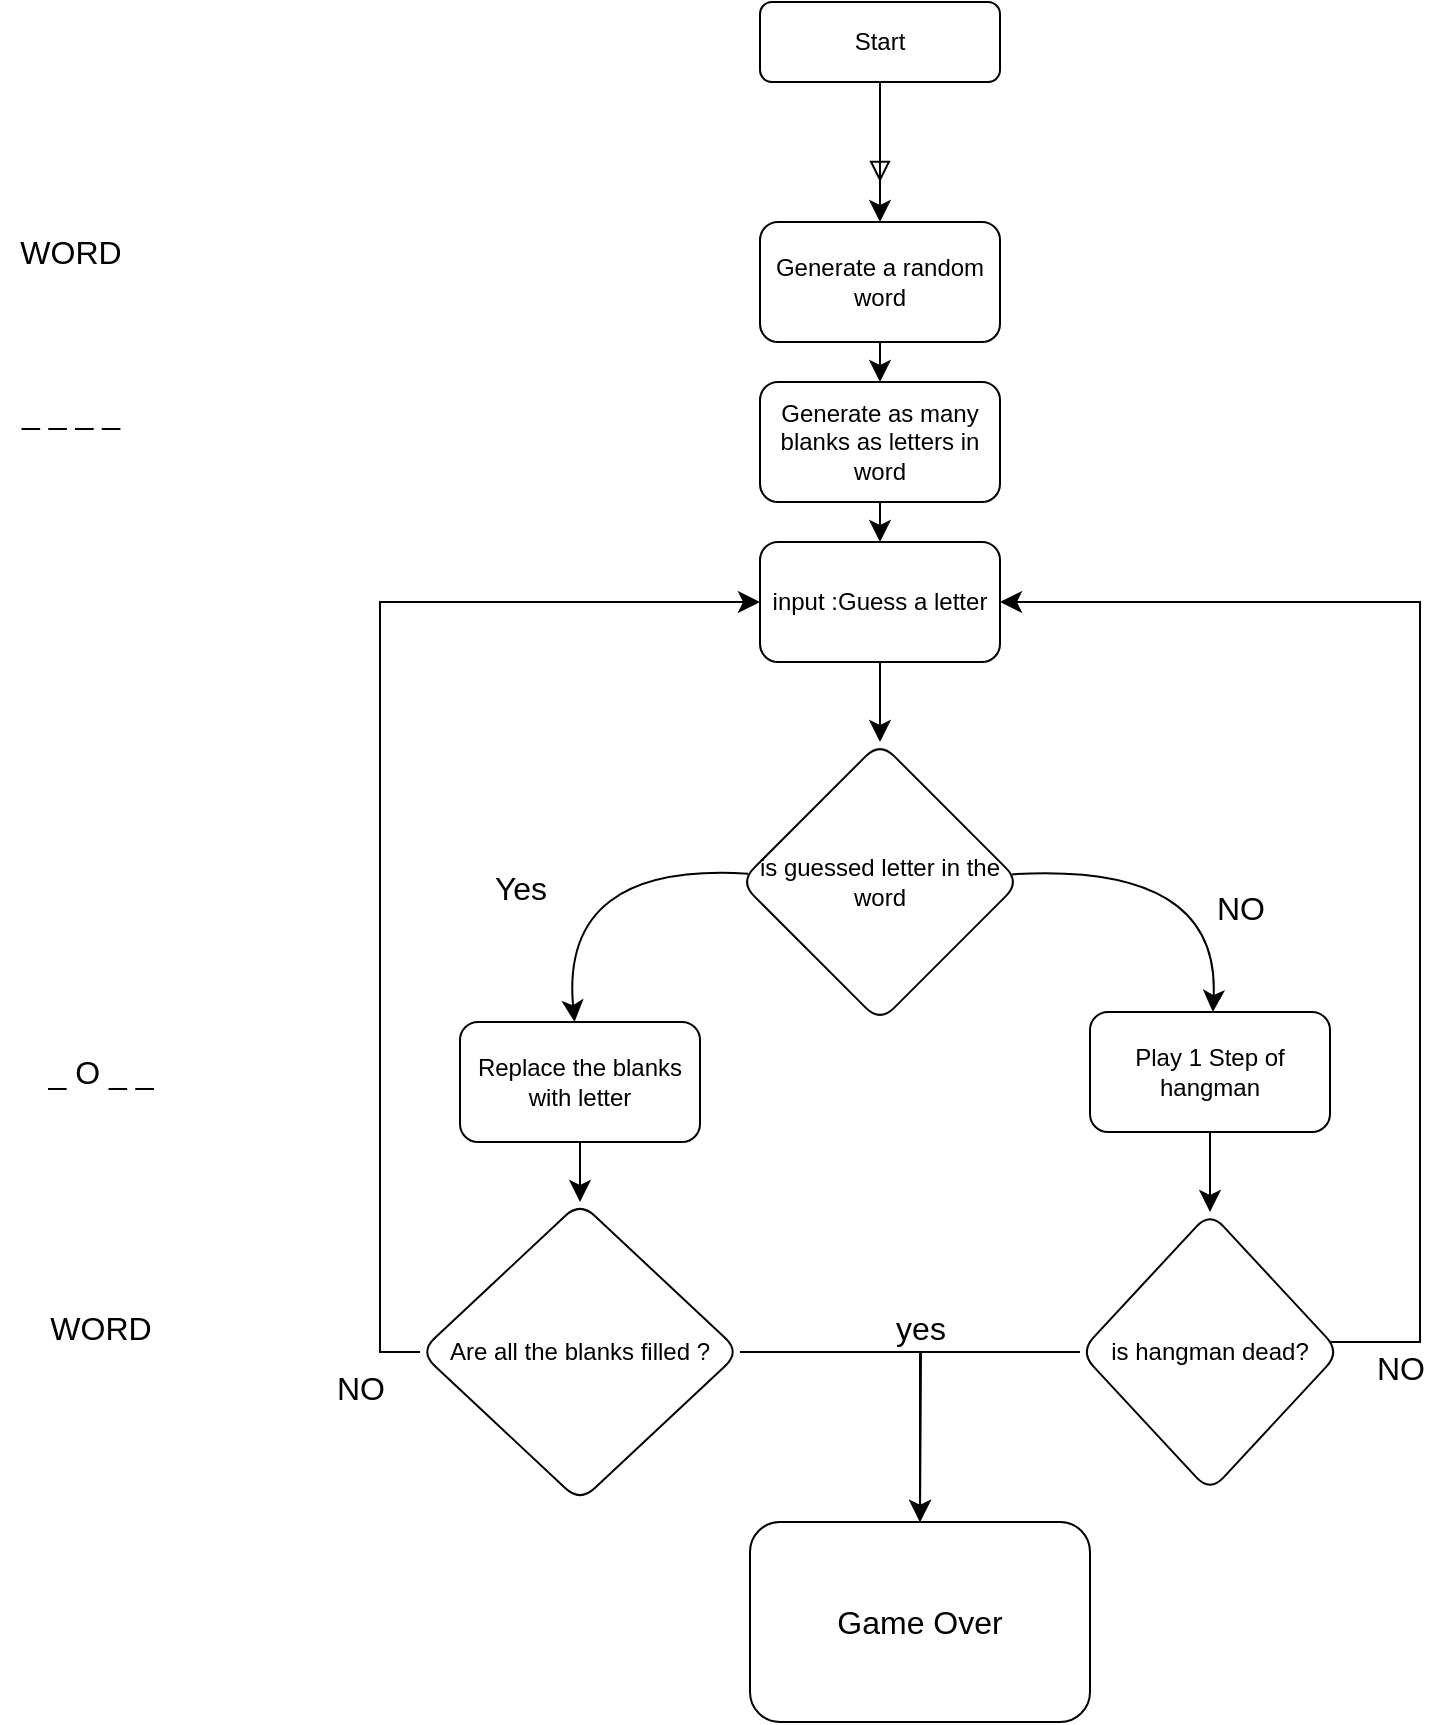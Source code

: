 <mxfile version="22.1.21" type="github">
  <diagram id="C5RBs43oDa-KdzZeNtuy" name="Page-1">
    <mxGraphModel dx="2477" dy="573" grid="1" gridSize="10" guides="1" tooltips="1" connect="1" arrows="1" fold="1" page="1" pageScale="1" pageWidth="827" pageHeight="1169" math="0" shadow="0">
      <root>
        <mxCell id="WIyWlLk6GJQsqaUBKTNV-0" />
        <mxCell id="WIyWlLk6GJQsqaUBKTNV-1" parent="WIyWlLk6GJQsqaUBKTNV-0" />
        <mxCell id="WIyWlLk6GJQsqaUBKTNV-2" value="" style="rounded=0;html=1;jettySize=auto;orthogonalLoop=1;fontSize=11;endArrow=block;endFill=0;endSize=8;strokeWidth=1;shadow=0;labelBackgroundColor=none;edgeStyle=orthogonalEdgeStyle;" parent="WIyWlLk6GJQsqaUBKTNV-1" source="WIyWlLk6GJQsqaUBKTNV-3" edge="1">
          <mxGeometry relative="1" as="geometry">
            <mxPoint x="220" y="170" as="targetPoint" />
          </mxGeometry>
        </mxCell>
        <mxCell id="5tpfrVj5ZAOb9_WyAPQ0-0" value="" style="edgeStyle=none;curved=1;rounded=0;orthogonalLoop=1;jettySize=auto;html=1;fontSize=12;startSize=8;endSize=8;entryX=0.5;entryY=0;entryDx=0;entryDy=0;" edge="1" parent="WIyWlLk6GJQsqaUBKTNV-1" source="WIyWlLk6GJQsqaUBKTNV-3" target="5tpfrVj5ZAOb9_WyAPQ0-2">
          <mxGeometry relative="1" as="geometry">
            <mxPoint x="220" y="170" as="targetPoint" />
          </mxGeometry>
        </mxCell>
        <mxCell id="WIyWlLk6GJQsqaUBKTNV-3" value="Start" style="rounded=1;whiteSpace=wrap;html=1;fontSize=12;glass=0;strokeWidth=1;shadow=0;" parent="WIyWlLk6GJQsqaUBKTNV-1" vertex="1">
          <mxGeometry x="160" y="80" width="120" height="40" as="geometry" />
        </mxCell>
        <mxCell id="5tpfrVj5ZAOb9_WyAPQ0-6" value="" style="edgeStyle=none;curved=1;rounded=0;orthogonalLoop=1;jettySize=auto;html=1;fontSize=12;startSize=8;endSize=8;" edge="1" parent="WIyWlLk6GJQsqaUBKTNV-1" source="5tpfrVj5ZAOb9_WyAPQ0-2" target="5tpfrVj5ZAOb9_WyAPQ0-5">
          <mxGeometry relative="1" as="geometry" />
        </mxCell>
        <mxCell id="5tpfrVj5ZAOb9_WyAPQ0-2" value="Generate a random word" style="whiteSpace=wrap;html=1;rounded=1;glass=0;strokeWidth=1;shadow=0;" vertex="1" parent="WIyWlLk6GJQsqaUBKTNV-1">
          <mxGeometry x="160" y="190" width="120" height="60" as="geometry" />
        </mxCell>
        <mxCell id="5tpfrVj5ZAOb9_WyAPQ0-8" value="" style="edgeStyle=none;curved=1;rounded=0;orthogonalLoop=1;jettySize=auto;html=1;fontSize=12;startSize=8;endSize=8;" edge="1" parent="WIyWlLk6GJQsqaUBKTNV-1" source="5tpfrVj5ZAOb9_WyAPQ0-5" target="5tpfrVj5ZAOb9_WyAPQ0-7">
          <mxGeometry relative="1" as="geometry" />
        </mxCell>
        <mxCell id="5tpfrVj5ZAOb9_WyAPQ0-5" value="Generate as many blanks as letters in word" style="whiteSpace=wrap;html=1;rounded=1;glass=0;strokeWidth=1;shadow=0;" vertex="1" parent="WIyWlLk6GJQsqaUBKTNV-1">
          <mxGeometry x="160" y="270" width="120" height="60" as="geometry" />
        </mxCell>
        <mxCell id="5tpfrVj5ZAOb9_WyAPQ0-10" value="" style="edgeStyle=none;curved=1;rounded=0;orthogonalLoop=1;jettySize=auto;html=1;fontSize=12;startSize=8;endSize=8;" edge="1" parent="WIyWlLk6GJQsqaUBKTNV-1" source="5tpfrVj5ZAOb9_WyAPQ0-7" target="5tpfrVj5ZAOb9_WyAPQ0-9">
          <mxGeometry relative="1" as="geometry" />
        </mxCell>
        <mxCell id="5tpfrVj5ZAOb9_WyAPQ0-7" value="input :Guess a letter" style="whiteSpace=wrap;html=1;rounded=1;glass=0;strokeWidth=1;shadow=0;" vertex="1" parent="WIyWlLk6GJQsqaUBKTNV-1">
          <mxGeometry x="160" y="350" width="120" height="60" as="geometry" />
        </mxCell>
        <mxCell id="5tpfrVj5ZAOb9_WyAPQ0-12" value="" style="edgeStyle=none;curved=1;rounded=0;orthogonalLoop=1;jettySize=auto;html=1;fontSize=12;startSize=8;endSize=8;" edge="1" parent="WIyWlLk6GJQsqaUBKTNV-1" source="5tpfrVj5ZAOb9_WyAPQ0-9" target="5tpfrVj5ZAOb9_WyAPQ0-11">
          <mxGeometry relative="1" as="geometry">
            <Array as="points">
              <mxPoint x="390" y="510" />
            </Array>
          </mxGeometry>
        </mxCell>
        <mxCell id="5tpfrVj5ZAOb9_WyAPQ0-14" value="" style="edgeStyle=none;curved=1;rounded=0;orthogonalLoop=1;jettySize=auto;html=1;fontSize=12;startSize=8;endSize=8;" edge="1" parent="WIyWlLk6GJQsqaUBKTNV-1" source="5tpfrVj5ZAOb9_WyAPQ0-9" target="5tpfrVj5ZAOb9_WyAPQ0-13">
          <mxGeometry relative="1" as="geometry">
            <Array as="points">
              <mxPoint x="60" y="510" />
            </Array>
          </mxGeometry>
        </mxCell>
        <mxCell id="5tpfrVj5ZAOb9_WyAPQ0-9" value="is guessed letter in the word" style="rhombus;whiteSpace=wrap;html=1;rounded=1;glass=0;strokeWidth=1;shadow=0;" vertex="1" parent="WIyWlLk6GJQsqaUBKTNV-1">
          <mxGeometry x="150" y="450" width="140" height="140" as="geometry" />
        </mxCell>
        <mxCell id="5tpfrVj5ZAOb9_WyAPQ0-18" value="" style="edgeStyle=none;curved=1;rounded=0;orthogonalLoop=1;jettySize=auto;html=1;fontSize=12;startSize=8;endSize=8;" edge="1" parent="WIyWlLk6GJQsqaUBKTNV-1" source="5tpfrVj5ZAOb9_WyAPQ0-11" target="5tpfrVj5ZAOb9_WyAPQ0-17">
          <mxGeometry relative="1" as="geometry" />
        </mxCell>
        <mxCell id="5tpfrVj5ZAOb9_WyAPQ0-11" value="Play 1 Step of hangman" style="whiteSpace=wrap;html=1;rounded=1;glass=0;strokeWidth=1;shadow=0;" vertex="1" parent="WIyWlLk6GJQsqaUBKTNV-1">
          <mxGeometry x="325" y="585" width="120" height="60" as="geometry" />
        </mxCell>
        <mxCell id="5tpfrVj5ZAOb9_WyAPQ0-16" value="" style="edgeStyle=none;curved=1;rounded=0;orthogonalLoop=1;jettySize=auto;html=1;fontSize=12;startSize=8;endSize=8;" edge="1" parent="WIyWlLk6GJQsqaUBKTNV-1" source="5tpfrVj5ZAOb9_WyAPQ0-13" target="5tpfrVj5ZAOb9_WyAPQ0-15">
          <mxGeometry relative="1" as="geometry" />
        </mxCell>
        <mxCell id="5tpfrVj5ZAOb9_WyAPQ0-13" value="Replace the blanks with letter" style="whiteSpace=wrap;html=1;rounded=1;glass=0;strokeWidth=1;shadow=0;" vertex="1" parent="WIyWlLk6GJQsqaUBKTNV-1">
          <mxGeometry x="10" y="590" width="120" height="60" as="geometry" />
        </mxCell>
        <mxCell id="5tpfrVj5ZAOb9_WyAPQ0-23" style="edgeStyle=orthogonalEdgeStyle;rounded=0;orthogonalLoop=1;jettySize=auto;html=1;exitX=0;exitY=0.5;exitDx=0;exitDy=0;entryX=0;entryY=0.5;entryDx=0;entryDy=0;fontSize=12;startSize=8;endSize=8;" edge="1" parent="WIyWlLk6GJQsqaUBKTNV-1" source="5tpfrVj5ZAOb9_WyAPQ0-15" target="5tpfrVj5ZAOb9_WyAPQ0-7">
          <mxGeometry relative="1" as="geometry" />
        </mxCell>
        <mxCell id="5tpfrVj5ZAOb9_WyAPQ0-32" style="edgeStyle=orthogonalEdgeStyle;rounded=0;orthogonalLoop=1;jettySize=auto;html=1;exitX=1;exitY=0.5;exitDx=0;exitDy=0;fontSize=12;startSize=8;endSize=8;" edge="1" parent="WIyWlLk6GJQsqaUBKTNV-1" source="5tpfrVj5ZAOb9_WyAPQ0-15">
          <mxGeometry relative="1" as="geometry">
            <mxPoint x="240" y="840" as="targetPoint" />
          </mxGeometry>
        </mxCell>
        <mxCell id="5tpfrVj5ZAOb9_WyAPQ0-15" value="Are all the blanks filled ?" style="rhombus;whiteSpace=wrap;html=1;rounded=1;glass=0;strokeWidth=1;shadow=0;" vertex="1" parent="WIyWlLk6GJQsqaUBKTNV-1">
          <mxGeometry x="-10" y="680" width="160" height="150" as="geometry" />
        </mxCell>
        <mxCell id="5tpfrVj5ZAOb9_WyAPQ0-20" value="" style="edgeStyle=orthogonalEdgeStyle;rounded=0;orthogonalLoop=1;jettySize=auto;html=1;fontSize=12;startSize=8;endSize=8;entryX=1;entryY=0.5;entryDx=0;entryDy=0;" edge="1" parent="WIyWlLk6GJQsqaUBKTNV-1" source="5tpfrVj5ZAOb9_WyAPQ0-17" target="5tpfrVj5ZAOb9_WyAPQ0-7">
          <mxGeometry relative="1" as="geometry">
            <mxPoint x="520" y="370" as="targetPoint" />
            <Array as="points">
              <mxPoint x="490" y="750" />
              <mxPoint x="490" y="380" />
            </Array>
          </mxGeometry>
        </mxCell>
        <mxCell id="5tpfrVj5ZAOb9_WyAPQ0-31" style="edgeStyle=orthogonalEdgeStyle;rounded=0;orthogonalLoop=1;jettySize=auto;html=1;exitX=0;exitY=0.5;exitDx=0;exitDy=0;entryX=0.5;entryY=0;entryDx=0;entryDy=0;fontSize=12;startSize=8;endSize=8;" edge="1" parent="WIyWlLk6GJQsqaUBKTNV-1" source="5tpfrVj5ZAOb9_WyAPQ0-17" target="5tpfrVj5ZAOb9_WyAPQ0-30">
          <mxGeometry relative="1" as="geometry">
            <Array as="points">
              <mxPoint x="240" y="755" />
            </Array>
          </mxGeometry>
        </mxCell>
        <mxCell id="5tpfrVj5ZAOb9_WyAPQ0-17" value="is hangman dead?" style="rhombus;whiteSpace=wrap;html=1;rounded=1;glass=0;strokeWidth=1;shadow=0;" vertex="1" parent="WIyWlLk6GJQsqaUBKTNV-1">
          <mxGeometry x="320" y="685" width="130" height="140" as="geometry" />
        </mxCell>
        <mxCell id="5tpfrVj5ZAOb9_WyAPQ0-24" value="NO" style="text;html=1;align=center;verticalAlign=middle;resizable=0;points=[];autosize=1;strokeColor=none;fillColor=none;fontSize=16;" vertex="1" parent="WIyWlLk6GJQsqaUBKTNV-1">
          <mxGeometry x="455" y="748" width="50" height="30" as="geometry" />
        </mxCell>
        <mxCell id="5tpfrVj5ZAOb9_WyAPQ0-26" value="NO" style="text;html=1;align=center;verticalAlign=middle;resizable=0;points=[];autosize=1;strokeColor=none;fillColor=none;fontSize=16;" vertex="1" parent="WIyWlLk6GJQsqaUBKTNV-1">
          <mxGeometry x="-65" y="758" width="50" height="30" as="geometry" />
        </mxCell>
        <mxCell id="5tpfrVj5ZAOb9_WyAPQ0-30" value="Game Over" style="rounded=1;whiteSpace=wrap;html=1;fontSize=16;" vertex="1" parent="WIyWlLk6GJQsqaUBKTNV-1">
          <mxGeometry x="155" y="840" width="170" height="100" as="geometry" />
        </mxCell>
        <mxCell id="5tpfrVj5ZAOb9_WyAPQ0-34" value="yes" style="text;html=1;align=center;verticalAlign=middle;resizable=0;points=[];autosize=1;strokeColor=none;fillColor=none;fontSize=16;" vertex="1" parent="WIyWlLk6GJQsqaUBKTNV-1">
          <mxGeometry x="215" y="728" width="50" height="30" as="geometry" />
        </mxCell>
        <mxCell id="5tpfrVj5ZAOb9_WyAPQ0-35" value="NO" style="text;html=1;align=center;verticalAlign=middle;resizable=0;points=[];autosize=1;strokeColor=none;fillColor=none;fontSize=16;" vertex="1" parent="WIyWlLk6GJQsqaUBKTNV-1">
          <mxGeometry x="375" y="518" width="50" height="30" as="geometry" />
        </mxCell>
        <mxCell id="5tpfrVj5ZAOb9_WyAPQ0-36" value="Yes" style="text;html=1;align=center;verticalAlign=middle;resizable=0;points=[];autosize=1;strokeColor=none;fillColor=none;fontSize=16;" vertex="1" parent="WIyWlLk6GJQsqaUBKTNV-1">
          <mxGeometry x="15" y="508" width="50" height="30" as="geometry" />
        </mxCell>
        <mxCell id="5tpfrVj5ZAOb9_WyAPQ0-37" value="WORD" style="text;html=1;align=center;verticalAlign=middle;resizable=0;points=[];autosize=1;strokeColor=none;fillColor=none;fontSize=16;" vertex="1" parent="WIyWlLk6GJQsqaUBKTNV-1">
          <mxGeometry x="-220" y="190" width="70" height="30" as="geometry" />
        </mxCell>
        <mxCell id="5tpfrVj5ZAOb9_WyAPQ0-38" value="_ _ _ _" style="text;html=1;align=center;verticalAlign=middle;resizable=0;points=[];autosize=1;strokeColor=none;fillColor=none;fontSize=16;" vertex="1" parent="WIyWlLk6GJQsqaUBKTNV-1">
          <mxGeometry x="-220" y="270" width="70" height="30" as="geometry" />
        </mxCell>
        <mxCell id="5tpfrVj5ZAOb9_WyAPQ0-39" value="_ O _ _" style="text;html=1;align=center;verticalAlign=middle;resizable=0;points=[];autosize=1;strokeColor=none;fillColor=none;fontSize=16;" vertex="1" parent="WIyWlLk6GJQsqaUBKTNV-1">
          <mxGeometry x="-210" y="600" width="80" height="30" as="geometry" />
        </mxCell>
        <mxCell id="5tpfrVj5ZAOb9_WyAPQ0-40" value="WORD" style="text;html=1;align=center;verticalAlign=middle;resizable=0;points=[];autosize=1;strokeColor=none;fillColor=none;fontSize=16;" vertex="1" parent="WIyWlLk6GJQsqaUBKTNV-1">
          <mxGeometry x="-205" y="728" width="70" height="30" as="geometry" />
        </mxCell>
      </root>
    </mxGraphModel>
  </diagram>
</mxfile>
